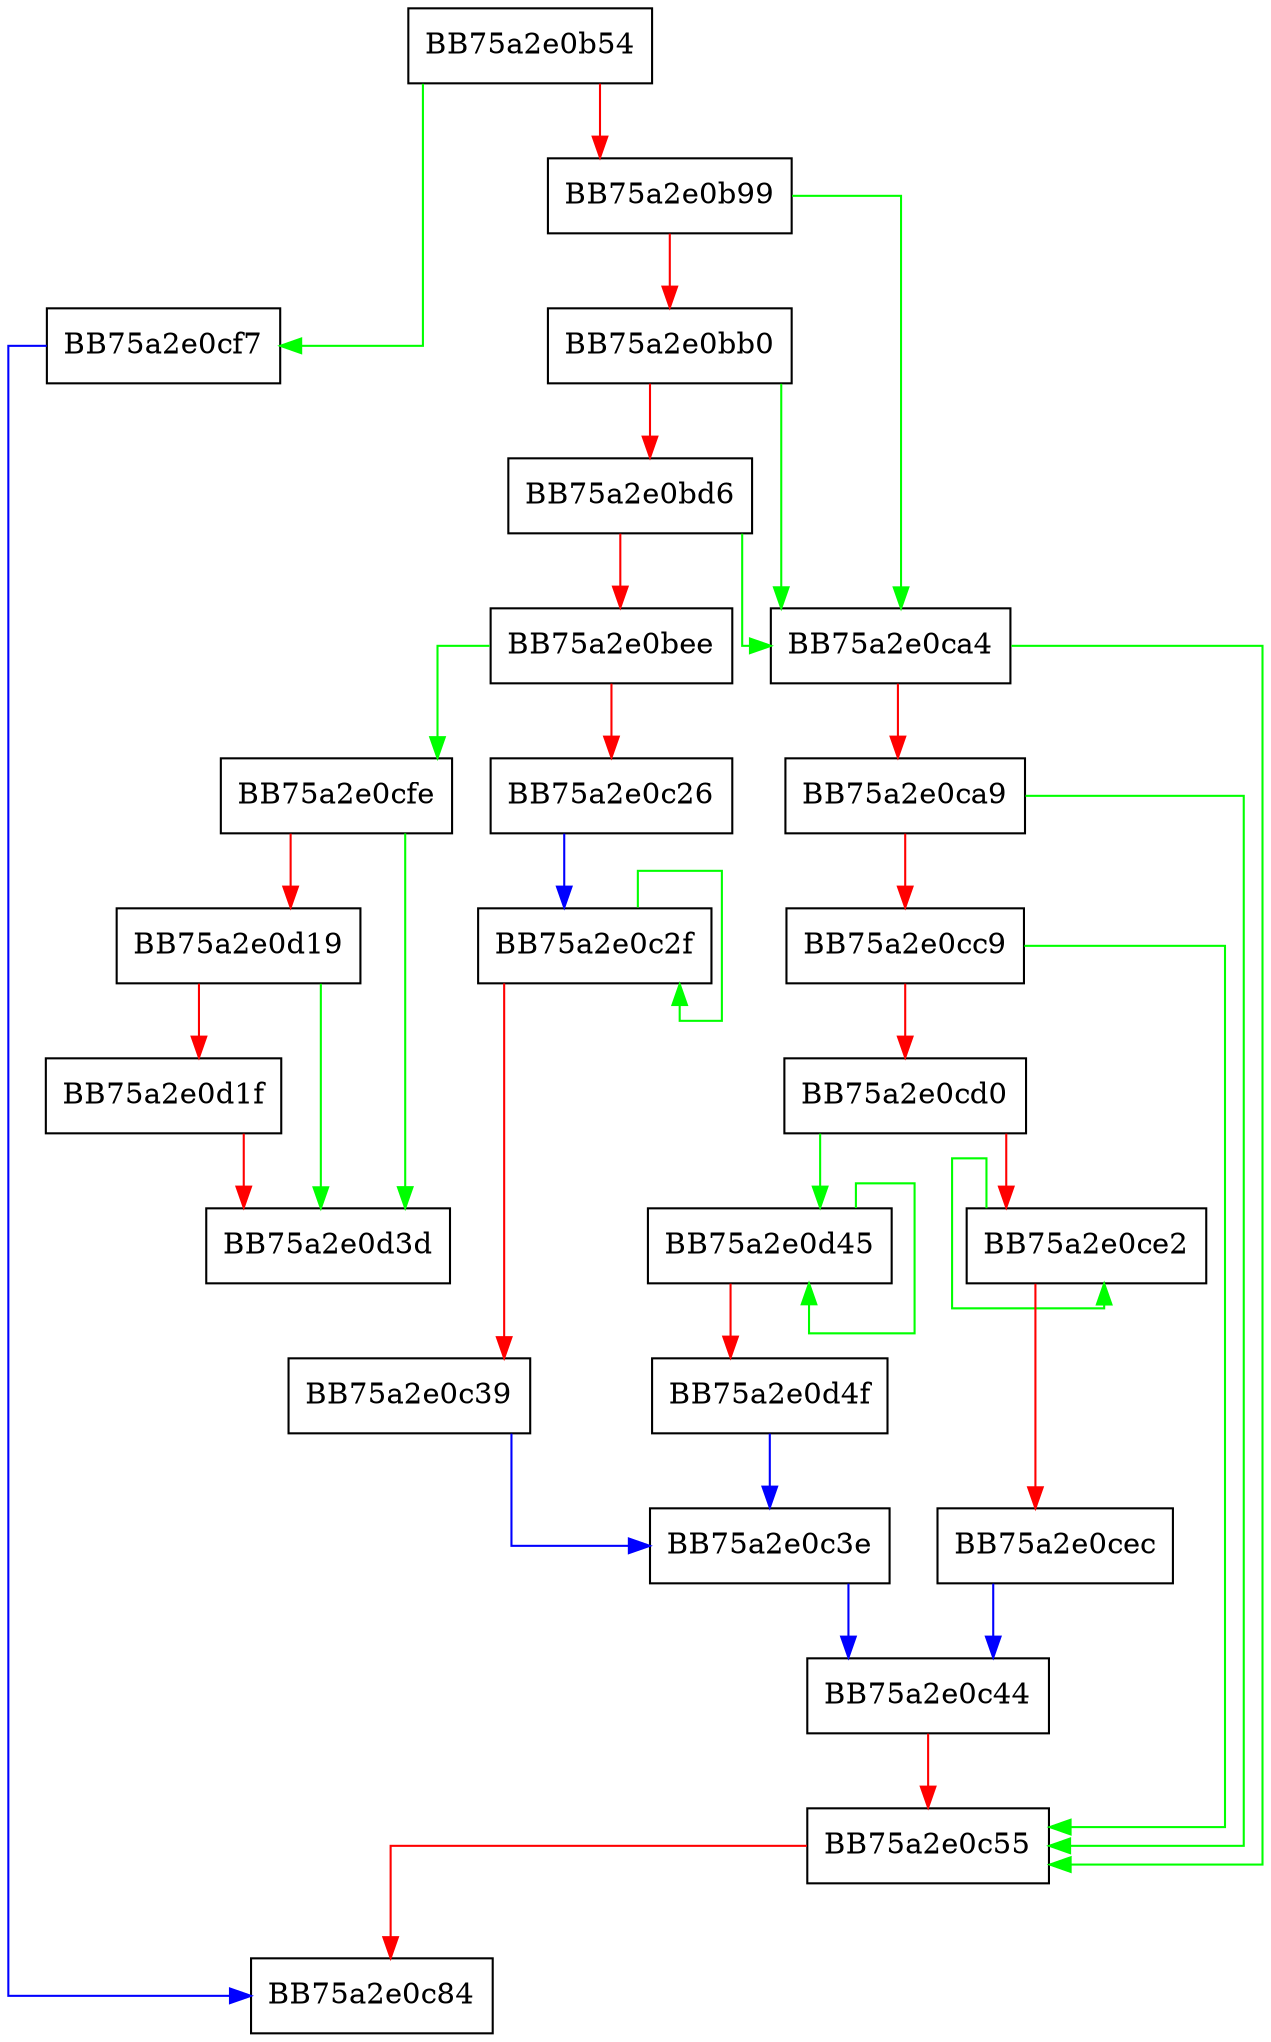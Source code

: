 digraph ExpandToDevicePath {
  node [shape="box"];
  graph [splines=ortho];
  BB75a2e0b54 -> BB75a2e0cf7 [color="green"];
  BB75a2e0b54 -> BB75a2e0b99 [color="red"];
  BB75a2e0b99 -> BB75a2e0ca4 [color="green"];
  BB75a2e0b99 -> BB75a2e0bb0 [color="red"];
  BB75a2e0bb0 -> BB75a2e0ca4 [color="green"];
  BB75a2e0bb0 -> BB75a2e0bd6 [color="red"];
  BB75a2e0bd6 -> BB75a2e0ca4 [color="green"];
  BB75a2e0bd6 -> BB75a2e0bee [color="red"];
  BB75a2e0bee -> BB75a2e0cfe [color="green"];
  BB75a2e0bee -> BB75a2e0c26 [color="red"];
  BB75a2e0c26 -> BB75a2e0c2f [color="blue"];
  BB75a2e0c2f -> BB75a2e0c2f [color="green"];
  BB75a2e0c2f -> BB75a2e0c39 [color="red"];
  BB75a2e0c39 -> BB75a2e0c3e [color="blue"];
  BB75a2e0c3e -> BB75a2e0c44 [color="blue"];
  BB75a2e0c44 -> BB75a2e0c55 [color="red"];
  BB75a2e0c55 -> BB75a2e0c84 [color="red"];
  BB75a2e0ca4 -> BB75a2e0c55 [color="green"];
  BB75a2e0ca4 -> BB75a2e0ca9 [color="red"];
  BB75a2e0ca9 -> BB75a2e0c55 [color="green"];
  BB75a2e0ca9 -> BB75a2e0cc9 [color="red"];
  BB75a2e0cc9 -> BB75a2e0c55 [color="green"];
  BB75a2e0cc9 -> BB75a2e0cd0 [color="red"];
  BB75a2e0cd0 -> BB75a2e0d45 [color="green"];
  BB75a2e0cd0 -> BB75a2e0ce2 [color="red"];
  BB75a2e0ce2 -> BB75a2e0ce2 [color="green"];
  BB75a2e0ce2 -> BB75a2e0cec [color="red"];
  BB75a2e0cec -> BB75a2e0c44 [color="blue"];
  BB75a2e0cf7 -> BB75a2e0c84 [color="blue"];
  BB75a2e0cfe -> BB75a2e0d3d [color="green"];
  BB75a2e0cfe -> BB75a2e0d19 [color="red"];
  BB75a2e0d19 -> BB75a2e0d3d [color="green"];
  BB75a2e0d19 -> BB75a2e0d1f [color="red"];
  BB75a2e0d1f -> BB75a2e0d3d [color="red"];
  BB75a2e0d45 -> BB75a2e0d45 [color="green"];
  BB75a2e0d45 -> BB75a2e0d4f [color="red"];
  BB75a2e0d4f -> BB75a2e0c3e [color="blue"];
}